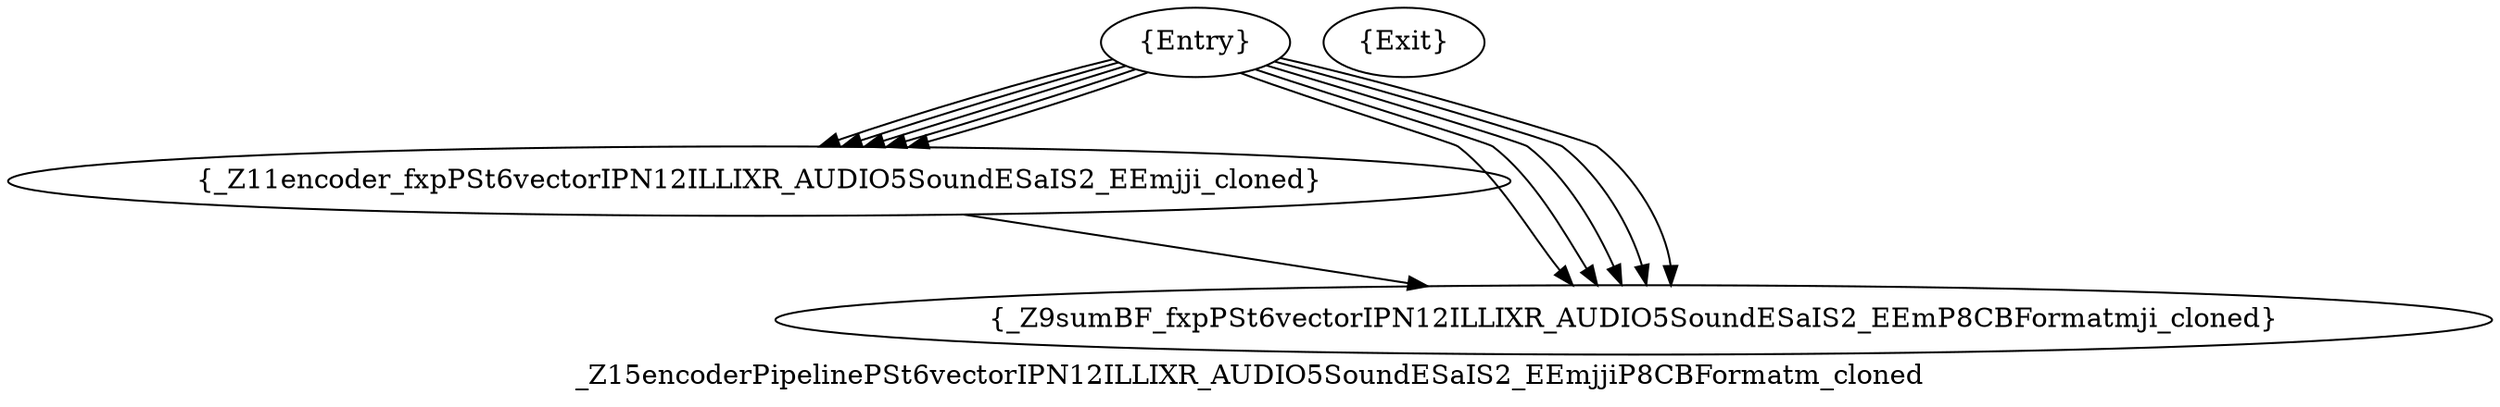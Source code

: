 digraph "_Z15encoderPipelinePSt6vectorIPN12ILLIXR_AUDIO5SoundESaIS2_EEmjjiP8CBFormatm_cloned" {
	label="_Z15encoderPipelinePSt6vectorIPN12ILLIXR_AUDIO5SoundESaIS2_EEmjjiP8CBFormatm_cloned";
	compound=true;
	Node0x80e9ad0 [shape=record,shape=oval,label="{Entry}"];
	Node0x80e9ad0 -> Node0x8161e60;
	Node0x80e9ad0 -> Node0x8161e60;
	Node0x80e9ad0 -> Node0x8161e60;
	Node0x80e9ad0 -> Node0x8161e60;
	Node0x80e9ad0 -> Node0x8161e60;
	Node0x80e9ad0 -> Node0x8177ea0;
	Node0x80e9ad0 -> Node0x8177ea0;
	Node0x80e9ad0 -> Node0x8177ea0;
	Node0x80e9ad0 -> Node0x8177ea0;
	Node0x80e9ad0 -> Node0x8177ea0;
	Node0x8106010 [shape=record,shape=oval,label="{Exit}"];
	Node0x8161e60 [shape=record,shape=oval,label="{_Z11encoder_fxpPSt6vectorIPN12ILLIXR_AUDIO5SoundESaIS2_EEmjji_cloned}"];
	Node0x8161e60 -> Node0x8177ea0;
	Node0x8177ea0 [shape=record,shape=oval,label="{_Z9sumBF_fxpPSt6vectorIPN12ILLIXR_AUDIO5SoundESaIS2_EEmP8CBFormatmji_cloned}"];
}
